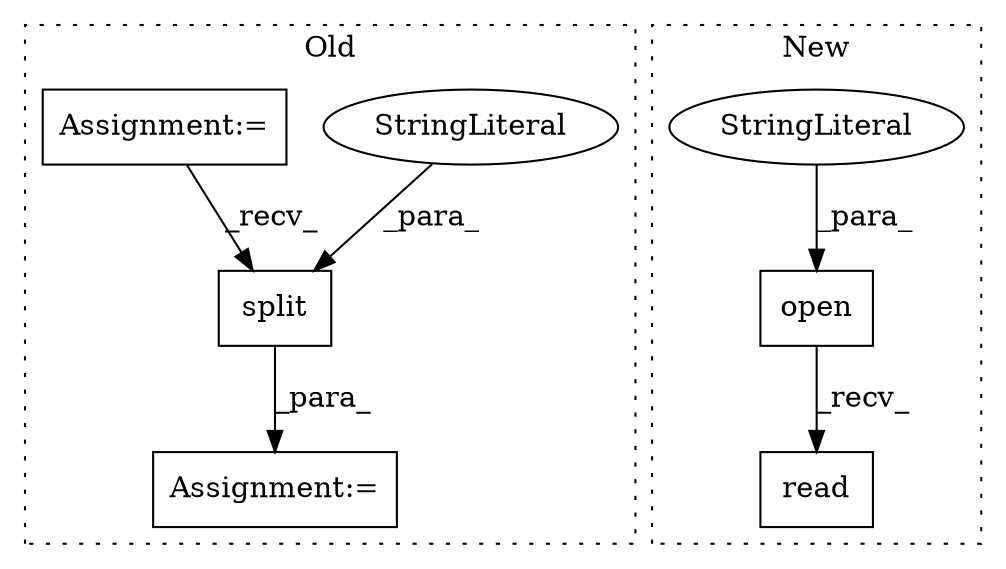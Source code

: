 digraph G {
subgraph cluster0 {
1 [label="split" a="32" s="493,503" l="6,1" shape="box"];
3 [label="StringLiteral" a="45" s="499" l="4" shape="ellipse"];
4 [label="Assignment:=" a="7" s="481" l="1" shape="box"];
6 [label="Assignment:=" a="7" s="458" l="3" shape="box"];
label = "Old";
style="dotted";
}
subgraph cluster1 {
2 [label="open" a="32" s="1865,1888" l="5,1" shape="box"];
5 [label="StringLiteral" a="45" s="1870" l="18" shape="ellipse"];
7 [label="read" a="32" s="1890" l="6" shape="box"];
label = "New";
style="dotted";
}
1 -> 4 [label="_para_"];
2 -> 7 [label="_recv_"];
3 -> 1 [label="_para_"];
5 -> 2 [label="_para_"];
6 -> 1 [label="_recv_"];
}